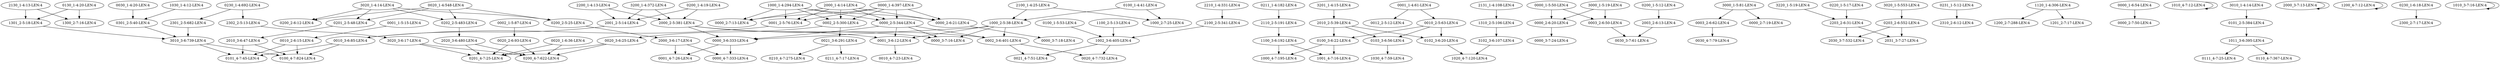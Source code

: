 digraph G {
    "3020_1-4:14-LEN:4" -> "0200_2-6:12-LEN:4";
    "3020_1-4:14-LEN:4" -> "0201_2-5:48-LEN:4";
    "3020_1-4:14-LEN:4" -> "0202_2-5:483-LEN:4";
    "3020_1-4:14-LEN:4" -> "0200_2-5:25-LEN:4";
    "2010_2-5:39-LEN:4" -> "0100_3-6:22-LEN:4";
    "2010_2-5:39-LEN:4" -> "0102_3-6:20-LEN:4";
    "2010_2-5:39-LEN:4" -> "0103_3-6:56-LEN:4";
    "2100_2-5:341-LEN:4" -> "1002_3-6:405-LEN:4";
    "0003_2-6:50-LEN:4" -> "0030_3-7:61-LEN:4";
    "0003_2-6:62-LEN:4" -> "0030_4-7:79-LEN:4";
    "2020_3-6:480-LEN:4" -> "0201_4-7:25-LEN:4";
    "2020_3-6:480-LEN:4" -> "0200_4-7:622-LEN:4";
    "2001_2-5:14-LEN:4" -> "0010_3-6:85-LEN:4";
    "0000_1-5:50-LEN:4" -> "0003_2-6:50-LEN:4";
    "0000_1-5:50-LEN:4" -> "0000_2-6:20-LEN:4";
    "0001_3-6:12-LEN:4" -> "0010_4-7:23-LEN:4";
    "0200_1-4:19-LEN:4" -> "2001_2-5:14-LEN:4";
    "0200_1-4:19-LEN:4" -> "2000_2-5:381-LEN:4";
    "1301_2-5:18-LEN:4" -> "3010_3-6:739-LEN:4";
    "3102_3-6:107-LEN:4" -> "1020_4-7:120-LEN:4";
    "0100_3-6:22-LEN:4" -> "1000_4-7:195-LEN:4";
    "0100_3-6:22-LEN:4" -> "1001_4-7:16-LEN:4";
    "0021_3-6:291-LEN:4" -> "0211_4-7:17-LEN:4";
    "0021_3-6:291-LEN:4" -> "0210_4-7:275-LEN:4";
    "0000_1-4:397-LEN:4" -> "0002_2-5:300-LEN:4";
    "0000_1-4:397-LEN:4" -> "0000_2-5:344-LEN:4";
    "0000_1-4:397-LEN:4" -> "0000_2-6:21-LEN:4";
    "0000_1-4:397-LEN:4" -> "0000_2-7:13-LEN:4";
    "0000_1-4:397-LEN:4" -> "0001_2-5:76-LEN:4";
    "0010_3-6:85-LEN:4" -> "0101_4-7:45-LEN:4";
    "0010_3-6:85-LEN:4" -> "0100_4-7:824-LEN:4";
    "1100_3-6:192-LEN:4" -> "1000_4-7:195-LEN:4";
    "1100_3-6:192-LEN:4" -> "1001_4-7:16-LEN:4";
    "0010_2-6:15-LEN:4" -> "0101_4-7:45-LEN:4";
    "0010_2-6:15-LEN:4" -> "0100_4-7:824-LEN:4";
    "2131_1-4:108-LEN:4" -> "1310_2-5:106-LEN:4";
    "0220_1-5:17-LEN:4" -> "2203_2-6:31-LEN:4";
    "0231_1-5:12-LEN:4" -> "2310_2-6:12-LEN:4";
    "0030_1-4:20-LEN:4" -> "0301_2-5:40-LEN:4";
    "0002_2-5:300-LEN:4" -> "0021_3-6:291-LEN:4";
    "0002_2-5:300-LEN:4" -> "0020_3-6:25-LEN:4";
    "0100_1-5:53-LEN:4" -> "1002_3-6:405-LEN:4";
    "0001_1-5:15-LEN:4" -> "0010_2-6:15-LEN:4";
    "2302_2-5:13-LEN:4" -> "3020_3-6:17-LEN:4";
    "0102_3-6:20-LEN:4" -> "1020_4-7:120-LEN:4";
    "1120_1-4:306-LEN:4" -> "1200_2-7:288-LEN:4";
    "1120_1-4:306-LEN:4" -> "1201_2-7:17-LEN:4";
    "2003_2-6:13-LEN:4" -> "0030_3-7:61-LEN:4";
    "1002_3-6:405-LEN:4" -> "0021_4-7:51-LEN:4";
    "1002_3-6:405-LEN:4" -> "0020_4-7:732-LEN:4";
    "3010_3-6:739-LEN:4" -> "0101_4-7:45-LEN:4";
    "3010_3-6:739-LEN:4" -> "0100_4-7:824-LEN:4";
    "2010_3-6:47-LEN:4" -> "0101_4-7:45-LEN:4";
    "2010_3-6:47-LEN:4" -> "0100_4-7:824-LEN:4";
    "0010_2-5:63-LEN:4" -> "0100_3-6:22-LEN:4";
    "0010_2-5:63-LEN:4" -> "0102_3-6:20-LEN:4";
    "0010_2-5:63-LEN:4" -> "0103_3-6:56-LEN:4";
    "0000_1-6:54-LEN:4" -> "0000_2-7:50-LEN:4";
    "0000_2-6:20-LEN:4" -> "0000_3-7:24-LEN:4";
    "0000_2-5:344-LEN:4" -> "0001_3-6:12-LEN:4";
    "0000_2-5:344-LEN:4" -> "0000_3-6:333-LEN:4";
    "0000_2-5:344-LEN:4" -> "0002_3-6:401-LEN:4";
    "0000_2-5:344-LEN:4" -> "0000_3-7:16-LEN:4";
    "2210_1-4:331-LEN:4" -> "2100_2-5:341-LEN:4";
    "3201_1-4:15-LEN:4" -> "2010_2-5:39-LEN:4";
    "0201_2-5:48-LEN:4" -> "2010_3-6:47-LEN:4";
    "0000_2-6:21-LEN:4" -> "0000_3-7:18-LEN:4";
    "1010_4-7:12-LEN:4" -> "1010_4-7:12-LEN:4";
    "2110_2-5:191-LEN:4" -> "1100_3-6:192-LEN:4";
    "0101_2-5:384-LEN:4" -> "1011_3-6:395-LEN:4";
    "0230_1-4:692-LEN:4" -> "2302_2-5:13-LEN:4";
    "0230_1-4:692-LEN:4" -> "2301_2-5:682-LEN:4";
    "1310_2-5:106-LEN:4" -> "3102_3-6:107-LEN:4";
    "0000_3-6:333-LEN:4" -> "0000_4-7:333-LEN:4";
    "0000_3-6:333-LEN:4" -> "0001_4-7:26-LEN:4";
    "1000_2-5:38-LEN:4" -> "0001_3-6:12-LEN:4";
    "1000_2-5:38-LEN:4" -> "0000_3-6:333-LEN:4";
    "1000_2-5:38-LEN:4" -> "0002_3-6:401-LEN:4";
    "1000_2-5:38-LEN:4" -> "0000_3-7:16-LEN:4";
    "1000_1-4:294-LEN:4" -> "0002_2-5:300-LEN:4";
    "1000_1-4:294-LEN:4" -> "0000_2-5:344-LEN:4";
    "1000_1-4:294-LEN:4" -> "0000_2-6:21-LEN:4";
    "1000_1-4:294-LEN:4" -> "0000_2-7:13-LEN:4";
    "1000_1-4:294-LEN:4" -> "0001_2-5:76-LEN:4";
    "0002_1-5:87-LEN:4" -> "0020_2-6:93-LEN:4";
    "2000_3-7:13-LEN:4" -> "2000_3-7:13-LEN:4";
    "1011_3-6:395-LEN:4" -> "0111_4-7:25-LEN:4";
    "1011_3-6:395-LEN:4" -> "0110_4-7:367-LEN:4";
    "0020_3-6:25-LEN:4" -> "0201_4-7:25-LEN:4";
    "0020_3-6:25-LEN:4" -> "0200_4-7:622-LEN:4";
    "2000_2-5:381-LEN:4" -> "0001_3-6:12-LEN:4";
    "2000_2-5:381-LEN:4" -> "0000_3-6:333-LEN:4";
    "2000_2-5:381-LEN:4" -> "0002_3-6:401-LEN:4";
    "2000_2-5:381-LEN:4" -> "0000_3-7:16-LEN:4";
    "3220_1-5:19-LEN:4" -> "2203_2-6:31-LEN:4";
    "1200_4-7:12-LEN:4" -> "1200_4-7:12-LEN:4";
    "0200_1-5:12-LEN:4" -> "2003_2-6:13-LEN:4";
    "1030_1-4:12-LEN:4" -> "0301_2-5:40-LEN:4";
    "0100_1-4:41-LEN:4" -> "1000_2-7:25-LEN:4";
    "0100_1-4:41-LEN:4" -> "1000_2-5:38-LEN:4";
    "0002_3-6:401-LEN:4" -> "0021_4-7:51-LEN:4";
    "0002_3-6:401-LEN:4" -> "0020_4-7:732-LEN:4";
    "0020_1-6:36-LEN:4" -> "0201_4-7:25-LEN:4";
    "0020_1-6:36-LEN:4" -> "0200_4-7:622-LEN:4";
    "2301_2-5:682-LEN:4" -> "3010_3-6:739-LEN:4";
    "2000_1-4:14-LEN:4" -> "0002_2-5:300-LEN:4";
    "2000_1-4:14-LEN:4" -> "0000_2-5:344-LEN:4";
    "2000_1-4:14-LEN:4" -> "0000_2-6:21-LEN:4";
    "2000_1-4:14-LEN:4" -> "0000_2-7:13-LEN:4";
    "2000_1-4:14-LEN:4" -> "0001_2-5:76-LEN:4";
    "0202_2-5:483-LEN:4" -> "2020_3-6:480-LEN:4";
    "3020_3-6:17-LEN:4" -> "0201_4-7:25-LEN:4";
    "3020_3-6:17-LEN:4" -> "0200_4-7:622-LEN:4";
    "2200_1-4:13-LEN:4" -> "2001_2-5:14-LEN:4";
    "2200_1-4:13-LEN:4" -> "2000_2-5:381-LEN:4";
    "0001_1-4:61-LEN:4" -> "0012_2-5:12-LEN:4";
    "0001_1-4:61-LEN:4" -> "0010_2-5:63-LEN:4";
    "0230_1-6:18-LEN:4" -> "2300_2-7:17-LEN:4";
    "0020_1-4:548-LEN:4" -> "0200_2-6:12-LEN:4";
    "0020_1-4:548-LEN:4" -> "0201_2-5:48-LEN:4";
    "0020_1-4:548-LEN:4" -> "0202_2-5:483-LEN:4";
    "0020_1-4:548-LEN:4" -> "0200_2-5:25-LEN:4";
    "1010_3-7:16-LEN:4" -> "1010_3-7:16-LEN:4";
    "3000_1-5:81-LEN:4" -> "0003_2-6:62-LEN:4";
    "3000_1-5:81-LEN:4" -> "0000_2-7:19-LEN:4";
    "2130_1-4:13-LEN:4" -> "1301_2-5:18-LEN:4";
    "2130_1-4:13-LEN:4" -> "1300_2-7:16-LEN:4";
    "2100_1-4:25-LEN:4" -> "1000_2-7:25-LEN:4";
    "2100_1-4:25-LEN:4" -> "1000_2-5:38-LEN:4";
    "2203_2-6:31-LEN:4" -> "2030_3-7:532-LEN:4";
    "2203_2-6:31-LEN:4" -> "2031_3-7:27-LEN:4";
    "0001_2-5:76-LEN:4" -> "0010_3-6:85-LEN:4";
    "0211_1-4:182-LEN:4" -> "2110_2-5:191-LEN:4";
    "1100_2-5:13-LEN:4" -> "1002_3-6:405-LEN:4";
    "3200_1-4:372-LEN:4" -> "2001_2-5:14-LEN:4";
    "3200_1-4:372-LEN:4" -> "2000_2-5:381-LEN:4";
    "3000_1-5:19-LEN:4" -> "0003_2-6:50-LEN:4";
    "3000_1-5:19-LEN:4" -> "0000_2-6:20-LEN:4";
    "3010_1-4:14-LEN:4" -> "0101_2-5:384-LEN:4";
    "0200_2-5:25-LEN:4" -> "2000_3-6:17-LEN:4";
    "3020_1-5:553-LEN:4" -> "0203_2-6:552-LEN:4";
    "0103_3-6:56-LEN:4" -> "1030_4-7:59-LEN:4";
    "0020_2-6:93-LEN:4" -> "0201_4-7:25-LEN:4";
    "0020_2-6:93-LEN:4" -> "0200_4-7:622-LEN:4";
    "2000_3-6:17-LEN:4" -> "0000_4-7:333-LEN:4";
    "2000_3-6:17-LEN:4" -> "0001_4-7:26-LEN:4";
    "0130_1-4:20-LEN:4" -> "1301_2-5:18-LEN:4";
    "0130_1-4:20-LEN:4" -> "1300_2-7:16-LEN:4";
    "0203_2-6:552-LEN:4" -> "2030_3-7:532-LEN:4";
    "0203_2-6:552-LEN:4" -> "2031_3-7:27-LEN:4";
    "0301_2-5:40-LEN:4" -> "3010_3-6:739-LEN:4";
}
